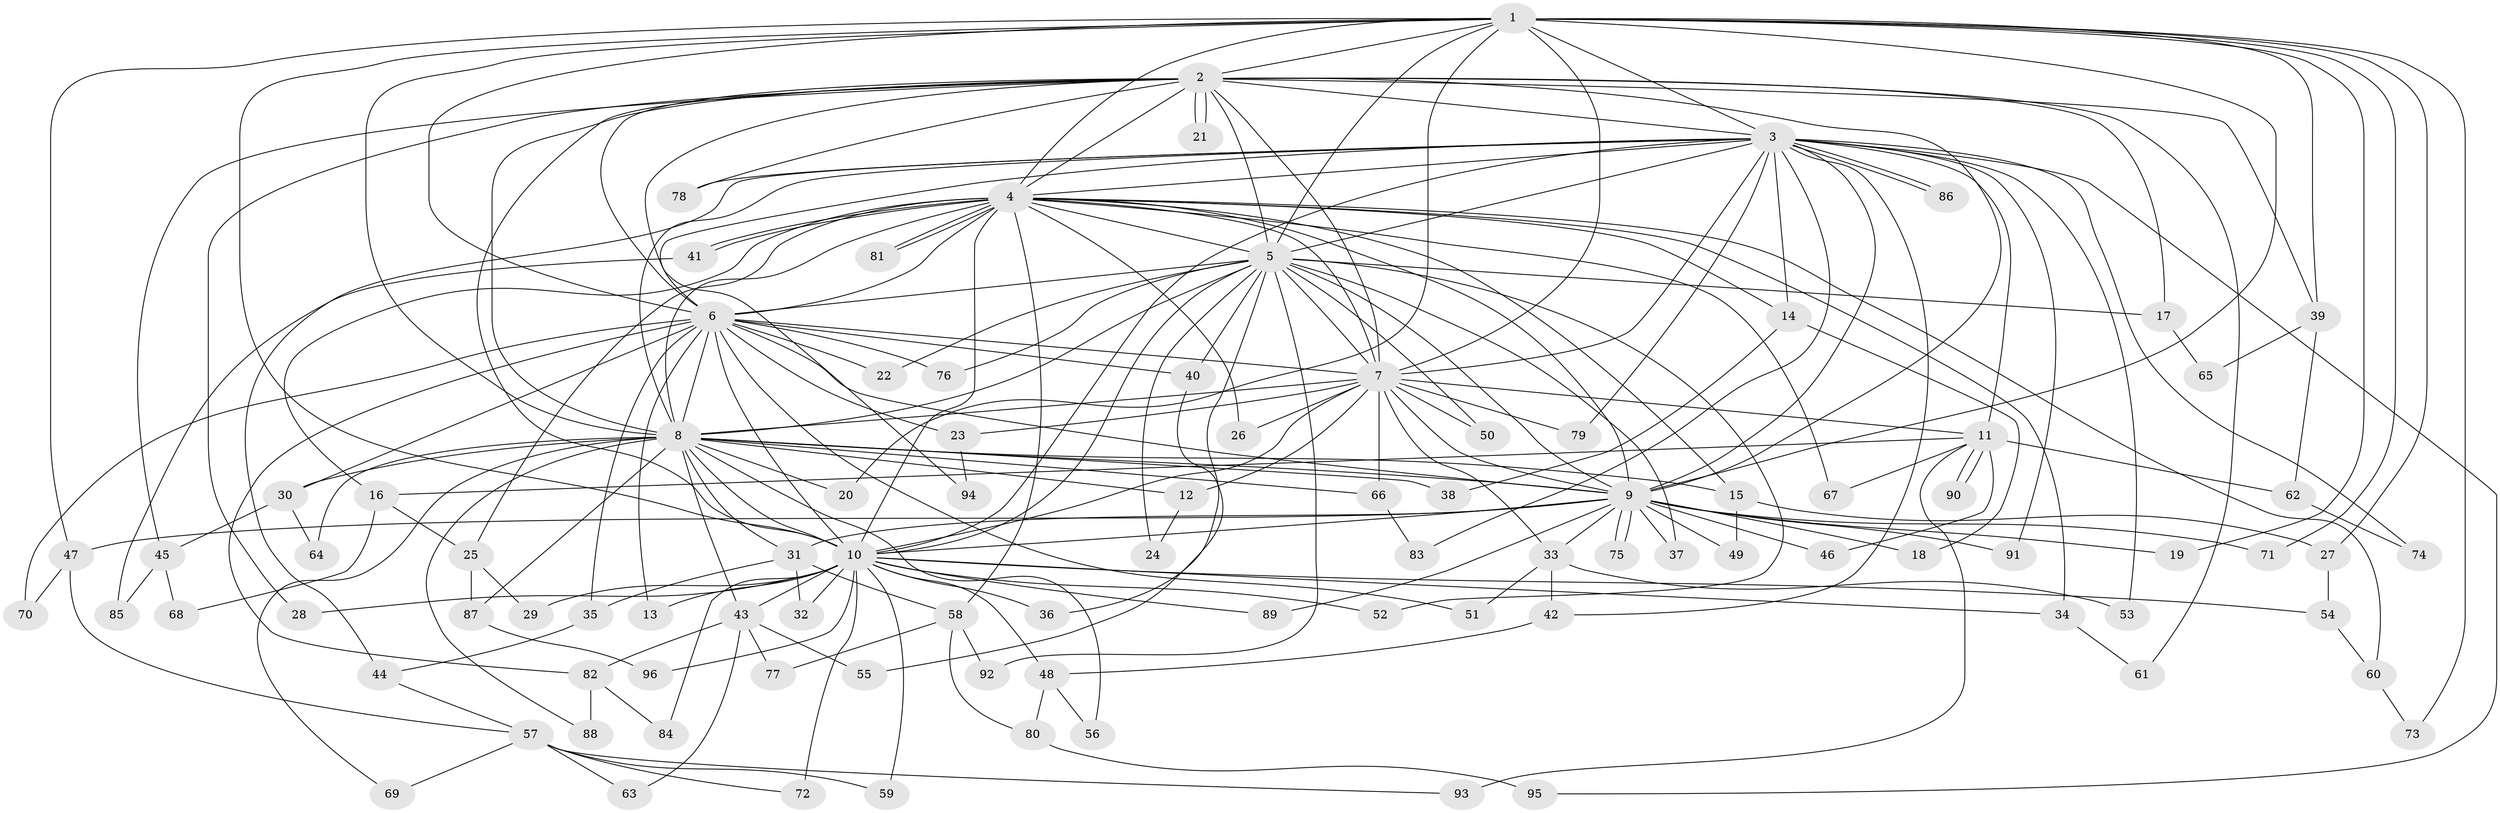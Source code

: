 // coarse degree distribution, {15: 0.027777777777777776, 21: 0.027777777777777776, 19: 0.013888888888888888, 23: 0.013888888888888888, 25: 0.013888888888888888, 20: 0.013888888888888888, 7: 0.013888888888888888, 2: 0.5694444444444444, 4: 0.09722222222222222, 3: 0.08333333333333333, 1: 0.041666666666666664, 5: 0.027777777777777776, 6: 0.027777777777777776, 8: 0.013888888888888888, 9: 0.013888888888888888}
// Generated by graph-tools (version 1.1) at 2025/23/03/03/25 07:23:47]
// undirected, 96 vertices, 217 edges
graph export_dot {
graph [start="1"]
  node [color=gray90,style=filled];
  1;
  2;
  3;
  4;
  5;
  6;
  7;
  8;
  9;
  10;
  11;
  12;
  13;
  14;
  15;
  16;
  17;
  18;
  19;
  20;
  21;
  22;
  23;
  24;
  25;
  26;
  27;
  28;
  29;
  30;
  31;
  32;
  33;
  34;
  35;
  36;
  37;
  38;
  39;
  40;
  41;
  42;
  43;
  44;
  45;
  46;
  47;
  48;
  49;
  50;
  51;
  52;
  53;
  54;
  55;
  56;
  57;
  58;
  59;
  60;
  61;
  62;
  63;
  64;
  65;
  66;
  67;
  68;
  69;
  70;
  71;
  72;
  73;
  74;
  75;
  76;
  77;
  78;
  79;
  80;
  81;
  82;
  83;
  84;
  85;
  86;
  87;
  88;
  89;
  90;
  91;
  92;
  93;
  94;
  95;
  96;
  1 -- 2;
  1 -- 3;
  1 -- 4;
  1 -- 5;
  1 -- 6;
  1 -- 7;
  1 -- 8;
  1 -- 9;
  1 -- 10;
  1 -- 19;
  1 -- 20;
  1 -- 27;
  1 -- 39;
  1 -- 47;
  1 -- 71;
  1 -- 73;
  2 -- 3;
  2 -- 4;
  2 -- 5;
  2 -- 6;
  2 -- 7;
  2 -- 8;
  2 -- 9;
  2 -- 10;
  2 -- 17;
  2 -- 21;
  2 -- 21;
  2 -- 28;
  2 -- 39;
  2 -- 45;
  2 -- 61;
  2 -- 78;
  2 -- 94;
  3 -- 4;
  3 -- 5;
  3 -- 6;
  3 -- 7;
  3 -- 8;
  3 -- 9;
  3 -- 10;
  3 -- 11;
  3 -- 14;
  3 -- 42;
  3 -- 44;
  3 -- 53;
  3 -- 74;
  3 -- 78;
  3 -- 79;
  3 -- 83;
  3 -- 86;
  3 -- 86;
  3 -- 91;
  3 -- 95;
  4 -- 5;
  4 -- 6;
  4 -- 7;
  4 -- 8;
  4 -- 9;
  4 -- 10;
  4 -- 14;
  4 -- 15;
  4 -- 16;
  4 -- 25;
  4 -- 26;
  4 -- 34;
  4 -- 41;
  4 -- 41;
  4 -- 58;
  4 -- 60;
  4 -- 67;
  4 -- 81;
  4 -- 81;
  5 -- 6;
  5 -- 7;
  5 -- 8;
  5 -- 9;
  5 -- 10;
  5 -- 17;
  5 -- 22;
  5 -- 24;
  5 -- 36;
  5 -- 37;
  5 -- 40;
  5 -- 50;
  5 -- 52;
  5 -- 76;
  5 -- 92;
  6 -- 7;
  6 -- 8;
  6 -- 9;
  6 -- 10;
  6 -- 13;
  6 -- 22;
  6 -- 23;
  6 -- 30;
  6 -- 35;
  6 -- 40;
  6 -- 51;
  6 -- 70;
  6 -- 76;
  6 -- 82;
  7 -- 8;
  7 -- 9;
  7 -- 10;
  7 -- 11;
  7 -- 12;
  7 -- 23;
  7 -- 26;
  7 -- 33;
  7 -- 50;
  7 -- 66;
  7 -- 79;
  8 -- 9;
  8 -- 10;
  8 -- 12;
  8 -- 15;
  8 -- 20;
  8 -- 30;
  8 -- 31;
  8 -- 38;
  8 -- 43;
  8 -- 56;
  8 -- 64;
  8 -- 66;
  8 -- 69;
  8 -- 87;
  8 -- 88;
  9 -- 10;
  9 -- 18;
  9 -- 19;
  9 -- 31;
  9 -- 33;
  9 -- 37;
  9 -- 46;
  9 -- 47;
  9 -- 49;
  9 -- 71;
  9 -- 75;
  9 -- 75;
  9 -- 89;
  9 -- 91;
  10 -- 13;
  10 -- 28;
  10 -- 29;
  10 -- 32;
  10 -- 34;
  10 -- 36;
  10 -- 43;
  10 -- 48;
  10 -- 52;
  10 -- 54;
  10 -- 59;
  10 -- 72;
  10 -- 84;
  10 -- 89;
  10 -- 96;
  11 -- 16;
  11 -- 46;
  11 -- 62;
  11 -- 67;
  11 -- 90;
  11 -- 90;
  11 -- 93;
  12 -- 24;
  14 -- 18;
  14 -- 38;
  15 -- 27;
  15 -- 49;
  16 -- 25;
  16 -- 68;
  17 -- 65;
  23 -- 94;
  25 -- 29;
  25 -- 87;
  27 -- 54;
  30 -- 45;
  30 -- 64;
  31 -- 32;
  31 -- 35;
  31 -- 58;
  33 -- 42;
  33 -- 51;
  33 -- 53;
  34 -- 61;
  35 -- 44;
  39 -- 62;
  39 -- 65;
  40 -- 55;
  41 -- 85;
  42 -- 48;
  43 -- 55;
  43 -- 63;
  43 -- 77;
  43 -- 82;
  44 -- 57;
  45 -- 68;
  45 -- 85;
  47 -- 57;
  47 -- 70;
  48 -- 56;
  48 -- 80;
  54 -- 60;
  57 -- 59;
  57 -- 63;
  57 -- 69;
  57 -- 72;
  57 -- 93;
  58 -- 77;
  58 -- 80;
  58 -- 92;
  60 -- 73;
  62 -- 74;
  66 -- 83;
  80 -- 95;
  82 -- 84;
  82 -- 88;
  87 -- 96;
}

